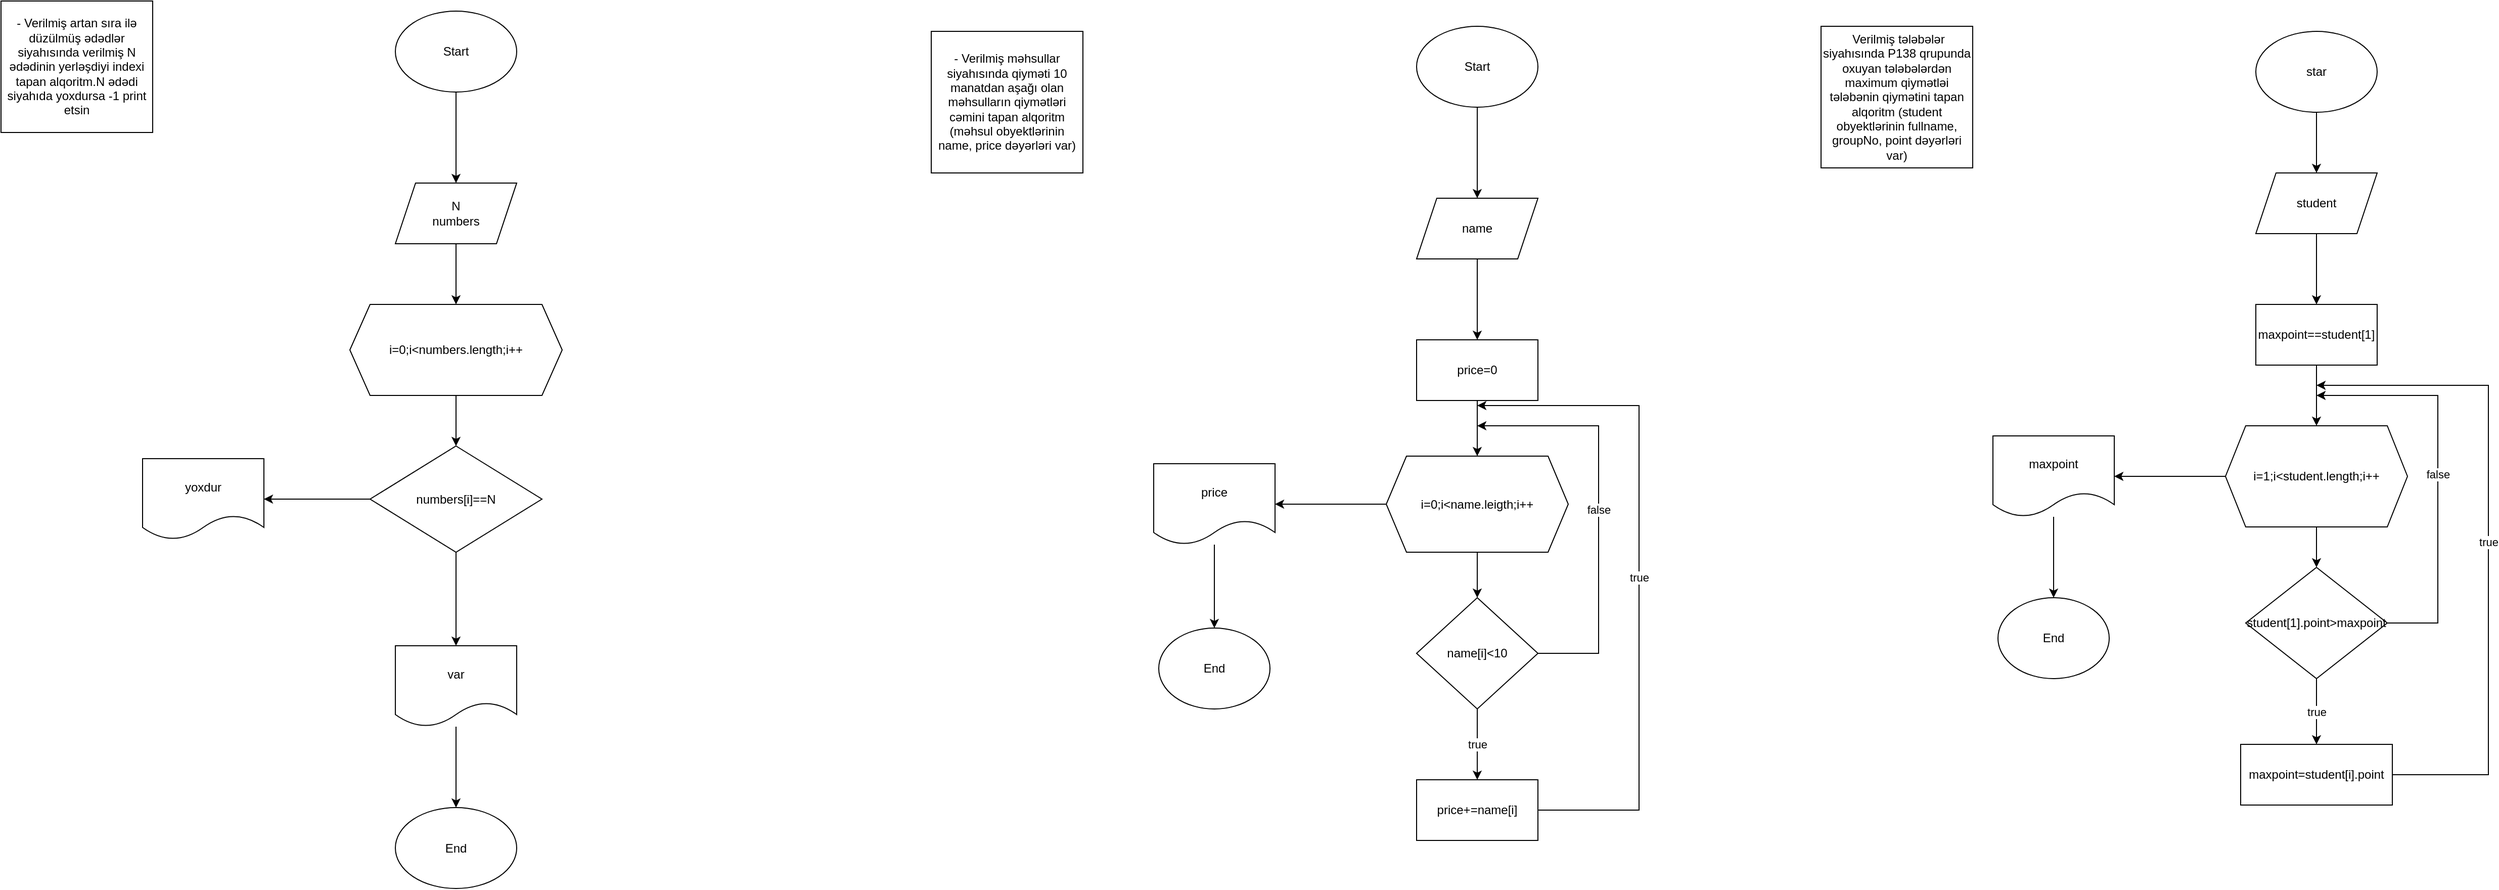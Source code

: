 <mxfile version="20.8.10" type="device"><diagram name="Page-1" id="8z4cVKyo59ybQLDN8lQB"><mxGraphModel dx="1793" dy="971" grid="1" gridSize="10" guides="1" tooltips="1" connect="1" arrows="1" fold="1" page="1" pageScale="1" pageWidth="850" pageHeight="1100" math="0" shadow="0"><root><mxCell id="0"/><mxCell id="1" parent="0"/><mxCell id="ll2UPl9-uwLafEW_6ALm-1" value="- Verilmiş artan sıra ilə düzülmüş ədədlər siyahısında verilmiş N ədədinin yerləşdiyi indexi tapan alqoritm.N ədədi siyahıda yoxdursa -1 print etsin" style="rounded=0;whiteSpace=wrap;html=1;" vertex="1" parent="1"><mxGeometry x="50" y="40" width="150" height="130" as="geometry"/></mxCell><mxCell id="ll2UPl9-uwLafEW_6ALm-2" value="" style="edgeStyle=orthogonalEdgeStyle;rounded=0;orthogonalLoop=1;jettySize=auto;html=1;" edge="1" parent="1" source="ll2UPl9-uwLafEW_6ALm-3" target="ll2UPl9-uwLafEW_6ALm-5"><mxGeometry relative="1" as="geometry"/></mxCell><mxCell id="ll2UPl9-uwLafEW_6ALm-3" value="Start" style="ellipse;whiteSpace=wrap;html=1;" vertex="1" parent="1"><mxGeometry x="440" y="50" width="120" height="80" as="geometry"/></mxCell><mxCell id="ll2UPl9-uwLafEW_6ALm-4" value="" style="edgeStyle=orthogonalEdgeStyle;rounded=0;orthogonalLoop=1;jettySize=auto;html=1;" edge="1" parent="1" source="ll2UPl9-uwLafEW_6ALm-5" target="ll2UPl9-uwLafEW_6ALm-7"><mxGeometry relative="1" as="geometry"/></mxCell><mxCell id="ll2UPl9-uwLafEW_6ALm-5" value="N&lt;br&gt;numbers" style="shape=parallelogram;perimeter=parallelogramPerimeter;whiteSpace=wrap;html=1;fixedSize=1;" vertex="1" parent="1"><mxGeometry x="440" y="220" width="120" height="60" as="geometry"/></mxCell><mxCell id="ll2UPl9-uwLafEW_6ALm-6" value="" style="edgeStyle=orthogonalEdgeStyle;rounded=0;orthogonalLoop=1;jettySize=auto;html=1;" edge="1" parent="1" source="ll2UPl9-uwLafEW_6ALm-7" target="ll2UPl9-uwLafEW_6ALm-10"><mxGeometry relative="1" as="geometry"/></mxCell><mxCell id="ll2UPl9-uwLafEW_6ALm-7" value="i=0;i&amp;lt;numbers.length;i++" style="shape=hexagon;perimeter=hexagonPerimeter2;whiteSpace=wrap;html=1;fixedSize=1;" vertex="1" parent="1"><mxGeometry x="395" y="340" width="210" height="90" as="geometry"/></mxCell><mxCell id="ll2UPl9-uwLafEW_6ALm-8" value="" style="edgeStyle=orthogonalEdgeStyle;rounded=0;orthogonalLoop=1;jettySize=auto;html=1;" edge="1" parent="1" source="ll2UPl9-uwLafEW_6ALm-10" target="ll2UPl9-uwLafEW_6ALm-12"><mxGeometry relative="1" as="geometry"/></mxCell><mxCell id="ll2UPl9-uwLafEW_6ALm-9" value="" style="edgeStyle=orthogonalEdgeStyle;rounded=0;orthogonalLoop=1;jettySize=auto;html=1;" edge="1" parent="1" source="ll2UPl9-uwLafEW_6ALm-10" target="ll2UPl9-uwLafEW_6ALm-13"><mxGeometry relative="1" as="geometry"/></mxCell><mxCell id="ll2UPl9-uwLafEW_6ALm-10" value="numbers[i]==N" style="rhombus;whiteSpace=wrap;html=1;" vertex="1" parent="1"><mxGeometry x="415" y="480" width="170" height="105" as="geometry"/></mxCell><mxCell id="ll2UPl9-uwLafEW_6ALm-11" value="" style="edgeStyle=orthogonalEdgeStyle;rounded=0;orthogonalLoop=1;jettySize=auto;html=1;" edge="1" parent="1" source="ll2UPl9-uwLafEW_6ALm-12" target="ll2UPl9-uwLafEW_6ALm-14"><mxGeometry relative="1" as="geometry"/></mxCell><mxCell id="ll2UPl9-uwLafEW_6ALm-12" value="var" style="shape=document;whiteSpace=wrap;html=1;boundedLbl=1;" vertex="1" parent="1"><mxGeometry x="440" y="677.5" width="120" height="80" as="geometry"/></mxCell><mxCell id="ll2UPl9-uwLafEW_6ALm-13" value="yoxdur" style="shape=document;whiteSpace=wrap;html=1;boundedLbl=1;" vertex="1" parent="1"><mxGeometry x="190" y="492.5" width="120" height="80" as="geometry"/></mxCell><mxCell id="ll2UPl9-uwLafEW_6ALm-14" value="End" style="ellipse;whiteSpace=wrap;html=1;" vertex="1" parent="1"><mxGeometry x="440" y="837.5" width="120" height="80" as="geometry"/></mxCell><mxCell id="ll2UPl9-uwLafEW_6ALm-15" value="- Verilmiş məhsullar siyahısında qiyməti 10 manatdan aşağı olan məhsulların qiymətləri cəmini tapan alqoritm (məhsul obyektlərinin name, price dəyərləri var)" style="rounded=0;whiteSpace=wrap;html=1;" vertex="1" parent="1"><mxGeometry x="970" y="70" width="150" height="140" as="geometry"/></mxCell><mxCell id="ll2UPl9-uwLafEW_6ALm-16" value="" style="edgeStyle=orthogonalEdgeStyle;rounded=0;orthogonalLoop=1;jettySize=auto;html=1;" edge="1" parent="1" source="ll2UPl9-uwLafEW_6ALm-17" target="ll2UPl9-uwLafEW_6ALm-19"><mxGeometry relative="1" as="geometry"/></mxCell><mxCell id="ll2UPl9-uwLafEW_6ALm-17" value="Start" style="ellipse;whiteSpace=wrap;html=1;" vertex="1" parent="1"><mxGeometry x="1450" y="65" width="120" height="80" as="geometry"/></mxCell><mxCell id="ll2UPl9-uwLafEW_6ALm-18" value="" style="edgeStyle=orthogonalEdgeStyle;rounded=0;orthogonalLoop=1;jettySize=auto;html=1;" edge="1" parent="1" source="ll2UPl9-uwLafEW_6ALm-19" target="ll2UPl9-uwLafEW_6ALm-21"><mxGeometry relative="1" as="geometry"/></mxCell><mxCell id="ll2UPl9-uwLafEW_6ALm-19" value="name" style="shape=parallelogram;perimeter=parallelogramPerimeter;whiteSpace=wrap;html=1;fixedSize=1;" vertex="1" parent="1"><mxGeometry x="1450" y="235" width="120" height="60" as="geometry"/></mxCell><mxCell id="ll2UPl9-uwLafEW_6ALm-20" value="" style="edgeStyle=orthogonalEdgeStyle;rounded=0;orthogonalLoop=1;jettySize=auto;html=1;" edge="1" parent="1" source="ll2UPl9-uwLafEW_6ALm-21" target="ll2UPl9-uwLafEW_6ALm-24"><mxGeometry relative="1" as="geometry"/></mxCell><mxCell id="ll2UPl9-uwLafEW_6ALm-21" value="price=0&lt;br&gt;" style="whiteSpace=wrap;html=1;" vertex="1" parent="1"><mxGeometry x="1450" y="375" width="120" height="60" as="geometry"/></mxCell><mxCell id="ll2UPl9-uwLafEW_6ALm-22" value="" style="edgeStyle=orthogonalEdgeStyle;rounded=0;orthogonalLoop=1;jettySize=auto;html=1;" edge="1" parent="1" source="ll2UPl9-uwLafEW_6ALm-24" target="ll2UPl9-uwLafEW_6ALm-27"><mxGeometry relative="1" as="geometry"/></mxCell><mxCell id="ll2UPl9-uwLafEW_6ALm-23" value="" style="edgeStyle=orthogonalEdgeStyle;rounded=0;orthogonalLoop=1;jettySize=auto;html=1;" edge="1" parent="1" source="ll2UPl9-uwLafEW_6ALm-24" target="ll2UPl9-uwLafEW_6ALm-31"><mxGeometry relative="1" as="geometry"/></mxCell><mxCell id="ll2UPl9-uwLafEW_6ALm-24" value="i=0;i&amp;lt;name.leigth;i++" style="shape=hexagon;perimeter=hexagonPerimeter2;whiteSpace=wrap;html=1;fixedSize=1;" vertex="1" parent="1"><mxGeometry x="1420" y="490" width="180" height="95" as="geometry"/></mxCell><mxCell id="ll2UPl9-uwLafEW_6ALm-25" value="true" style="edgeStyle=orthogonalEdgeStyle;rounded=0;orthogonalLoop=1;jettySize=auto;html=1;" edge="1" parent="1" source="ll2UPl9-uwLafEW_6ALm-27" target="ll2UPl9-uwLafEW_6ALm-29"><mxGeometry relative="1" as="geometry"/></mxCell><mxCell id="ll2UPl9-uwLafEW_6ALm-26" value="false" style="edgeStyle=orthogonalEdgeStyle;rounded=0;orthogonalLoop=1;jettySize=auto;html=1;" edge="1" parent="1" source="ll2UPl9-uwLafEW_6ALm-27"><mxGeometry relative="1" as="geometry"><mxPoint x="1510" y="460" as="targetPoint"/><Array as="points"><mxPoint x="1630" y="685"/><mxPoint x="1630" y="460"/></Array></mxGeometry></mxCell><mxCell id="ll2UPl9-uwLafEW_6ALm-27" value="name[i]&amp;lt;10" style="rhombus;whiteSpace=wrap;html=1;" vertex="1" parent="1"><mxGeometry x="1450" y="630" width="120" height="110" as="geometry"/></mxCell><mxCell id="ll2UPl9-uwLafEW_6ALm-28" value="true" style="edgeStyle=orthogonalEdgeStyle;rounded=0;orthogonalLoop=1;jettySize=auto;html=1;" edge="1" parent="1" source="ll2UPl9-uwLafEW_6ALm-29"><mxGeometry relative="1" as="geometry"><mxPoint x="1510" y="440" as="targetPoint"/><Array as="points"><mxPoint x="1670" y="840"/><mxPoint x="1670" y="440"/></Array></mxGeometry></mxCell><mxCell id="ll2UPl9-uwLafEW_6ALm-29" value="price+=name[i]" style="whiteSpace=wrap;html=1;" vertex="1" parent="1"><mxGeometry x="1450" y="810" width="120" height="60" as="geometry"/></mxCell><mxCell id="ll2UPl9-uwLafEW_6ALm-30" value="" style="edgeStyle=orthogonalEdgeStyle;rounded=0;orthogonalLoop=1;jettySize=auto;html=1;" edge="1" parent="1" source="ll2UPl9-uwLafEW_6ALm-31" target="ll2UPl9-uwLafEW_6ALm-32"><mxGeometry relative="1" as="geometry"/></mxCell><mxCell id="ll2UPl9-uwLafEW_6ALm-31" value="price" style="shape=document;whiteSpace=wrap;html=1;boundedLbl=1;" vertex="1" parent="1"><mxGeometry x="1190" y="497.5" width="120" height="80" as="geometry"/></mxCell><mxCell id="ll2UPl9-uwLafEW_6ALm-32" value="End" style="ellipse;whiteSpace=wrap;html=1;" vertex="1" parent="1"><mxGeometry x="1195" y="660" width="110" height="80" as="geometry"/></mxCell><mxCell id="ll2UPl9-uwLafEW_6ALm-33" value="&amp;nbsp;Verilmiş tələbələr siyahısında P138 qrupunda oxuyan tələbələrdən maximum qiymətləi tələbənin qiymətini tapan alqoritm (student obyektlərinin fullname, groupNo, point dəyərləri var)" style="rounded=0;whiteSpace=wrap;html=1;" vertex="1" parent="1"><mxGeometry x="1850" y="65" width="150" height="140" as="geometry"/></mxCell><mxCell id="ll2UPl9-uwLafEW_6ALm-34" value="" style="edgeStyle=orthogonalEdgeStyle;rounded=0;orthogonalLoop=1;jettySize=auto;html=1;" edge="1" parent="1" source="ll2UPl9-uwLafEW_6ALm-35" target="ll2UPl9-uwLafEW_6ALm-37"><mxGeometry relative="1" as="geometry"/></mxCell><mxCell id="ll2UPl9-uwLafEW_6ALm-35" value="star" style="ellipse;whiteSpace=wrap;html=1;" vertex="1" parent="1"><mxGeometry x="2280" y="70" width="120" height="80" as="geometry"/></mxCell><mxCell id="ll2UPl9-uwLafEW_6ALm-36" value="" style="edgeStyle=orthogonalEdgeStyle;rounded=0;orthogonalLoop=1;jettySize=auto;html=1;" edge="1" parent="1" source="ll2UPl9-uwLafEW_6ALm-37" target="ll2UPl9-uwLafEW_6ALm-39"><mxGeometry relative="1" as="geometry"/></mxCell><mxCell id="ll2UPl9-uwLafEW_6ALm-37" value="student" style="shape=parallelogram;perimeter=parallelogramPerimeter;whiteSpace=wrap;html=1;fixedSize=1;" vertex="1" parent="1"><mxGeometry x="2280" y="210" width="120" height="60" as="geometry"/></mxCell><mxCell id="ll2UPl9-uwLafEW_6ALm-38" value="" style="edgeStyle=orthogonalEdgeStyle;rounded=0;orthogonalLoop=1;jettySize=auto;html=1;" edge="1" parent="1" source="ll2UPl9-uwLafEW_6ALm-39" target="ll2UPl9-uwLafEW_6ALm-42"><mxGeometry relative="1" as="geometry"/></mxCell><mxCell id="ll2UPl9-uwLafEW_6ALm-39" value="maxpoint==student[1]" style="whiteSpace=wrap;html=1;" vertex="1" parent="1"><mxGeometry x="2280" y="340" width="120" height="60" as="geometry"/></mxCell><mxCell id="ll2UPl9-uwLafEW_6ALm-40" value="" style="edgeStyle=orthogonalEdgeStyle;rounded=0;orthogonalLoop=1;jettySize=auto;html=1;" edge="1" parent="1" source="ll2UPl9-uwLafEW_6ALm-42" target="ll2UPl9-uwLafEW_6ALm-49"><mxGeometry relative="1" as="geometry"/></mxCell><mxCell id="ll2UPl9-uwLafEW_6ALm-41" value="" style="edgeStyle=orthogonalEdgeStyle;rounded=0;orthogonalLoop=1;jettySize=auto;html=1;" edge="1" parent="1" source="ll2UPl9-uwLafEW_6ALm-42" target="ll2UPl9-uwLafEW_6ALm-45"><mxGeometry relative="1" as="geometry"/></mxCell><mxCell id="ll2UPl9-uwLafEW_6ALm-42" value="i=1;i&amp;lt;student.length;i++" style="shape=hexagon;perimeter=hexagonPerimeter2;whiteSpace=wrap;html=1;fixedSize=1;" vertex="1" parent="1"><mxGeometry x="2250" y="460" width="180" height="100" as="geometry"/></mxCell><mxCell id="ll2UPl9-uwLafEW_6ALm-43" value="true" style="edgeStyle=orthogonalEdgeStyle;rounded=0;orthogonalLoop=1;jettySize=auto;html=1;" edge="1" parent="1" source="ll2UPl9-uwLafEW_6ALm-45" target="ll2UPl9-uwLafEW_6ALm-47"><mxGeometry relative="1" as="geometry"/></mxCell><mxCell id="ll2UPl9-uwLafEW_6ALm-44" value="false" style="edgeStyle=orthogonalEdgeStyle;rounded=0;orthogonalLoop=1;jettySize=auto;html=1;" edge="1" parent="1" source="ll2UPl9-uwLafEW_6ALm-45"><mxGeometry relative="1" as="geometry"><mxPoint x="2340" y="430" as="targetPoint"/><Array as="points"><mxPoint x="2460" y="655"/><mxPoint x="2460" y="430"/></Array></mxGeometry></mxCell><mxCell id="ll2UPl9-uwLafEW_6ALm-45" value="student[1].point&amp;gt;maxpoint" style="rhombus;whiteSpace=wrap;html=1;" vertex="1" parent="1"><mxGeometry x="2270" y="600" width="140" height="110" as="geometry"/></mxCell><mxCell id="ll2UPl9-uwLafEW_6ALm-46" value="true" style="edgeStyle=orthogonalEdgeStyle;rounded=0;orthogonalLoop=1;jettySize=auto;html=1;" edge="1" parent="1" source="ll2UPl9-uwLafEW_6ALm-47"><mxGeometry relative="1" as="geometry"><mxPoint x="2340" y="420" as="targetPoint"/><Array as="points"><mxPoint x="2510" y="805"/><mxPoint x="2510" y="420"/></Array></mxGeometry></mxCell><mxCell id="ll2UPl9-uwLafEW_6ALm-47" value="maxpoint=student[i].point" style="whiteSpace=wrap;html=1;" vertex="1" parent="1"><mxGeometry x="2265" y="775" width="150" height="60" as="geometry"/></mxCell><mxCell id="ll2UPl9-uwLafEW_6ALm-48" value="" style="edgeStyle=orthogonalEdgeStyle;rounded=0;orthogonalLoop=1;jettySize=auto;html=1;" edge="1" parent="1" source="ll2UPl9-uwLafEW_6ALm-49" target="ll2UPl9-uwLafEW_6ALm-50"><mxGeometry relative="1" as="geometry"/></mxCell><mxCell id="ll2UPl9-uwLafEW_6ALm-49" value="maxpoint" style="shape=document;whiteSpace=wrap;html=1;boundedLbl=1;" vertex="1" parent="1"><mxGeometry x="2020" y="470" width="120" height="80" as="geometry"/></mxCell><mxCell id="ll2UPl9-uwLafEW_6ALm-50" value="End" style="ellipse;whiteSpace=wrap;html=1;" vertex="1" parent="1"><mxGeometry x="2025" y="630" width="110" height="80" as="geometry"/></mxCell></root></mxGraphModel></diagram></mxfile>